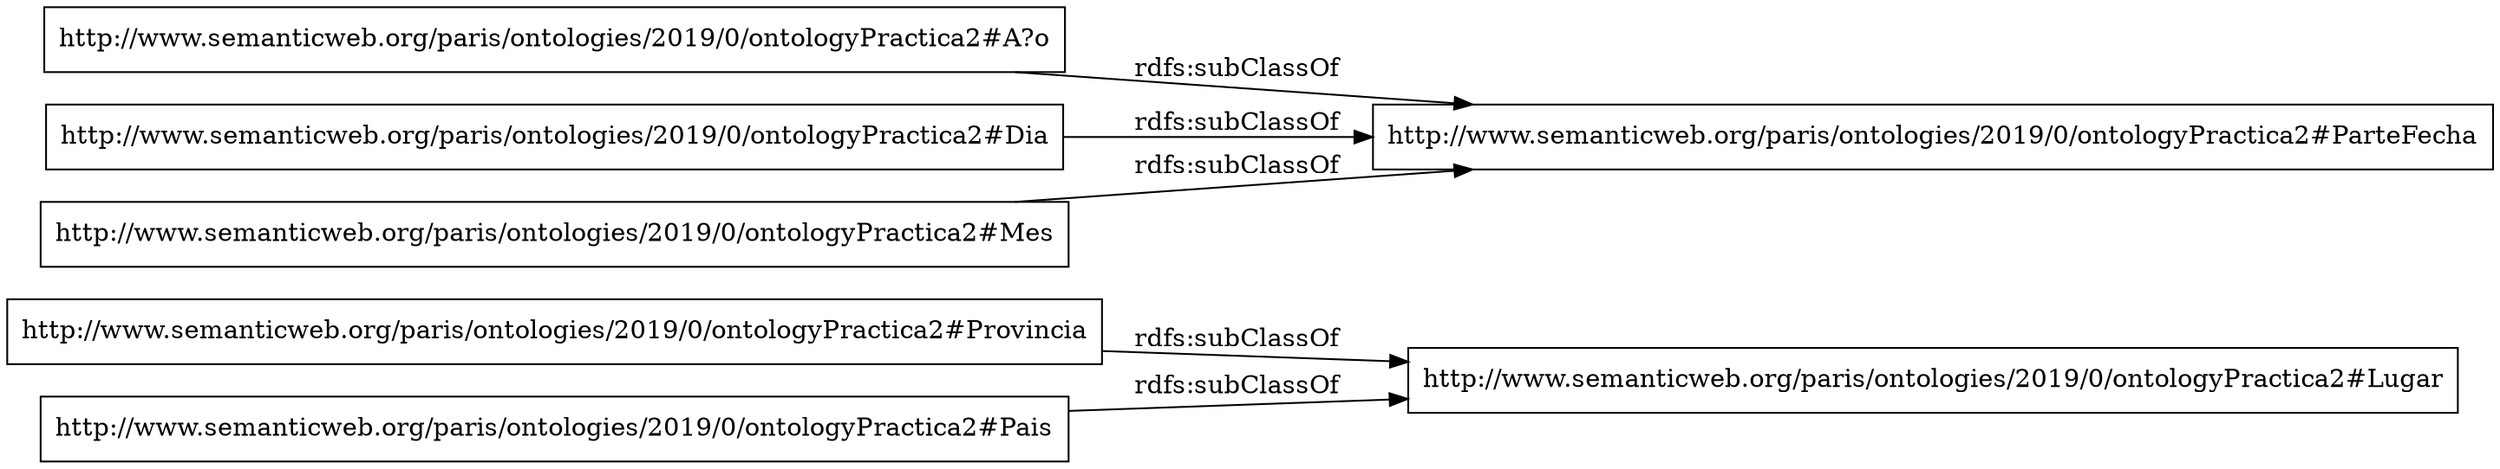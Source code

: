 digraph ar2dtool_diagram { 
rankdir=LR;
size="1000"
node [shape = rectangle, color="black"]; "http://www.semanticweb.org/paris/ontologies/2019/0/ontologyPractica2#Lugar" "http://www.semanticweb.org/paris/ontologies/2019/0/ontologyPractica2#A?o" "http://www.semanticweb.org/paris/ontologies/2019/0/ontologyPractica2#Provincia" "http://www.semanticweb.org/paris/ontologies/2019/0/ontologyPractica2#Dia" "http://www.semanticweb.org/paris/ontologies/2019/0/ontologyPractica2#ParteFecha" "http://www.semanticweb.org/paris/ontologies/2019/0/ontologyPractica2#Pais" "http://www.semanticweb.org/paris/ontologies/2019/0/ontologyPractica2#Mes" ; /*classes style*/
	"http://www.semanticweb.org/paris/ontologies/2019/0/ontologyPractica2#Mes" -> "http://www.semanticweb.org/paris/ontologies/2019/0/ontologyPractica2#ParteFecha" [ label = "rdfs:subClassOf" ];
	"http://www.semanticweb.org/paris/ontologies/2019/0/ontologyPractica2#Pais" -> "http://www.semanticweb.org/paris/ontologies/2019/0/ontologyPractica2#Lugar" [ label = "rdfs:subClassOf" ];
	"http://www.semanticweb.org/paris/ontologies/2019/0/ontologyPractica2#Provincia" -> "http://www.semanticweb.org/paris/ontologies/2019/0/ontologyPractica2#Lugar" [ label = "rdfs:subClassOf" ];
	"http://www.semanticweb.org/paris/ontologies/2019/0/ontologyPractica2#Dia" -> "http://www.semanticweb.org/paris/ontologies/2019/0/ontologyPractica2#ParteFecha" [ label = "rdfs:subClassOf" ];
	"http://www.semanticweb.org/paris/ontologies/2019/0/ontologyPractica2#A?o" -> "http://www.semanticweb.org/paris/ontologies/2019/0/ontologyPractica2#ParteFecha" [ label = "rdfs:subClassOf" ];

}
